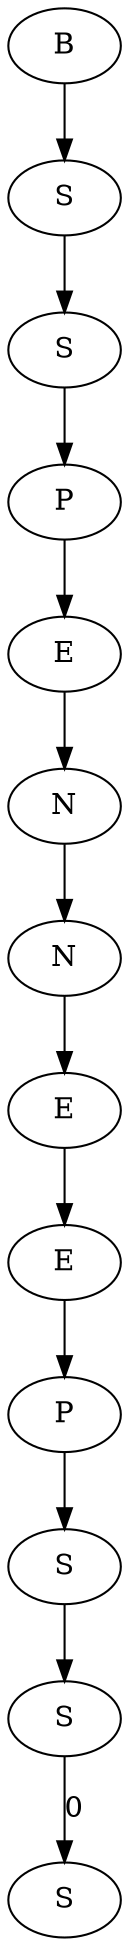 digraph G{
7911488[label="S"]
7911456[label="S"]
7911456->7911488[label=0];
7912160[label="S"]
7912160->7911456;
7912096[label="P"]
7912096->7912160;
7912064[label="E"]
7912064->7912096;
7911680[label="E"]
7911680->7912064;
7911552[label="N"]
7911552->7911680;
7912000[label="N"]
7912000->7911552;
7912032[label="E"]
7912032->7912000;
7911712[label="P"]
7911712->7912032;
7912352[label="S"]
7912352->7911712;
7912224[label="S"]
7912224->7912352;
7911936[label="B"]
7911936->7912224;
}
